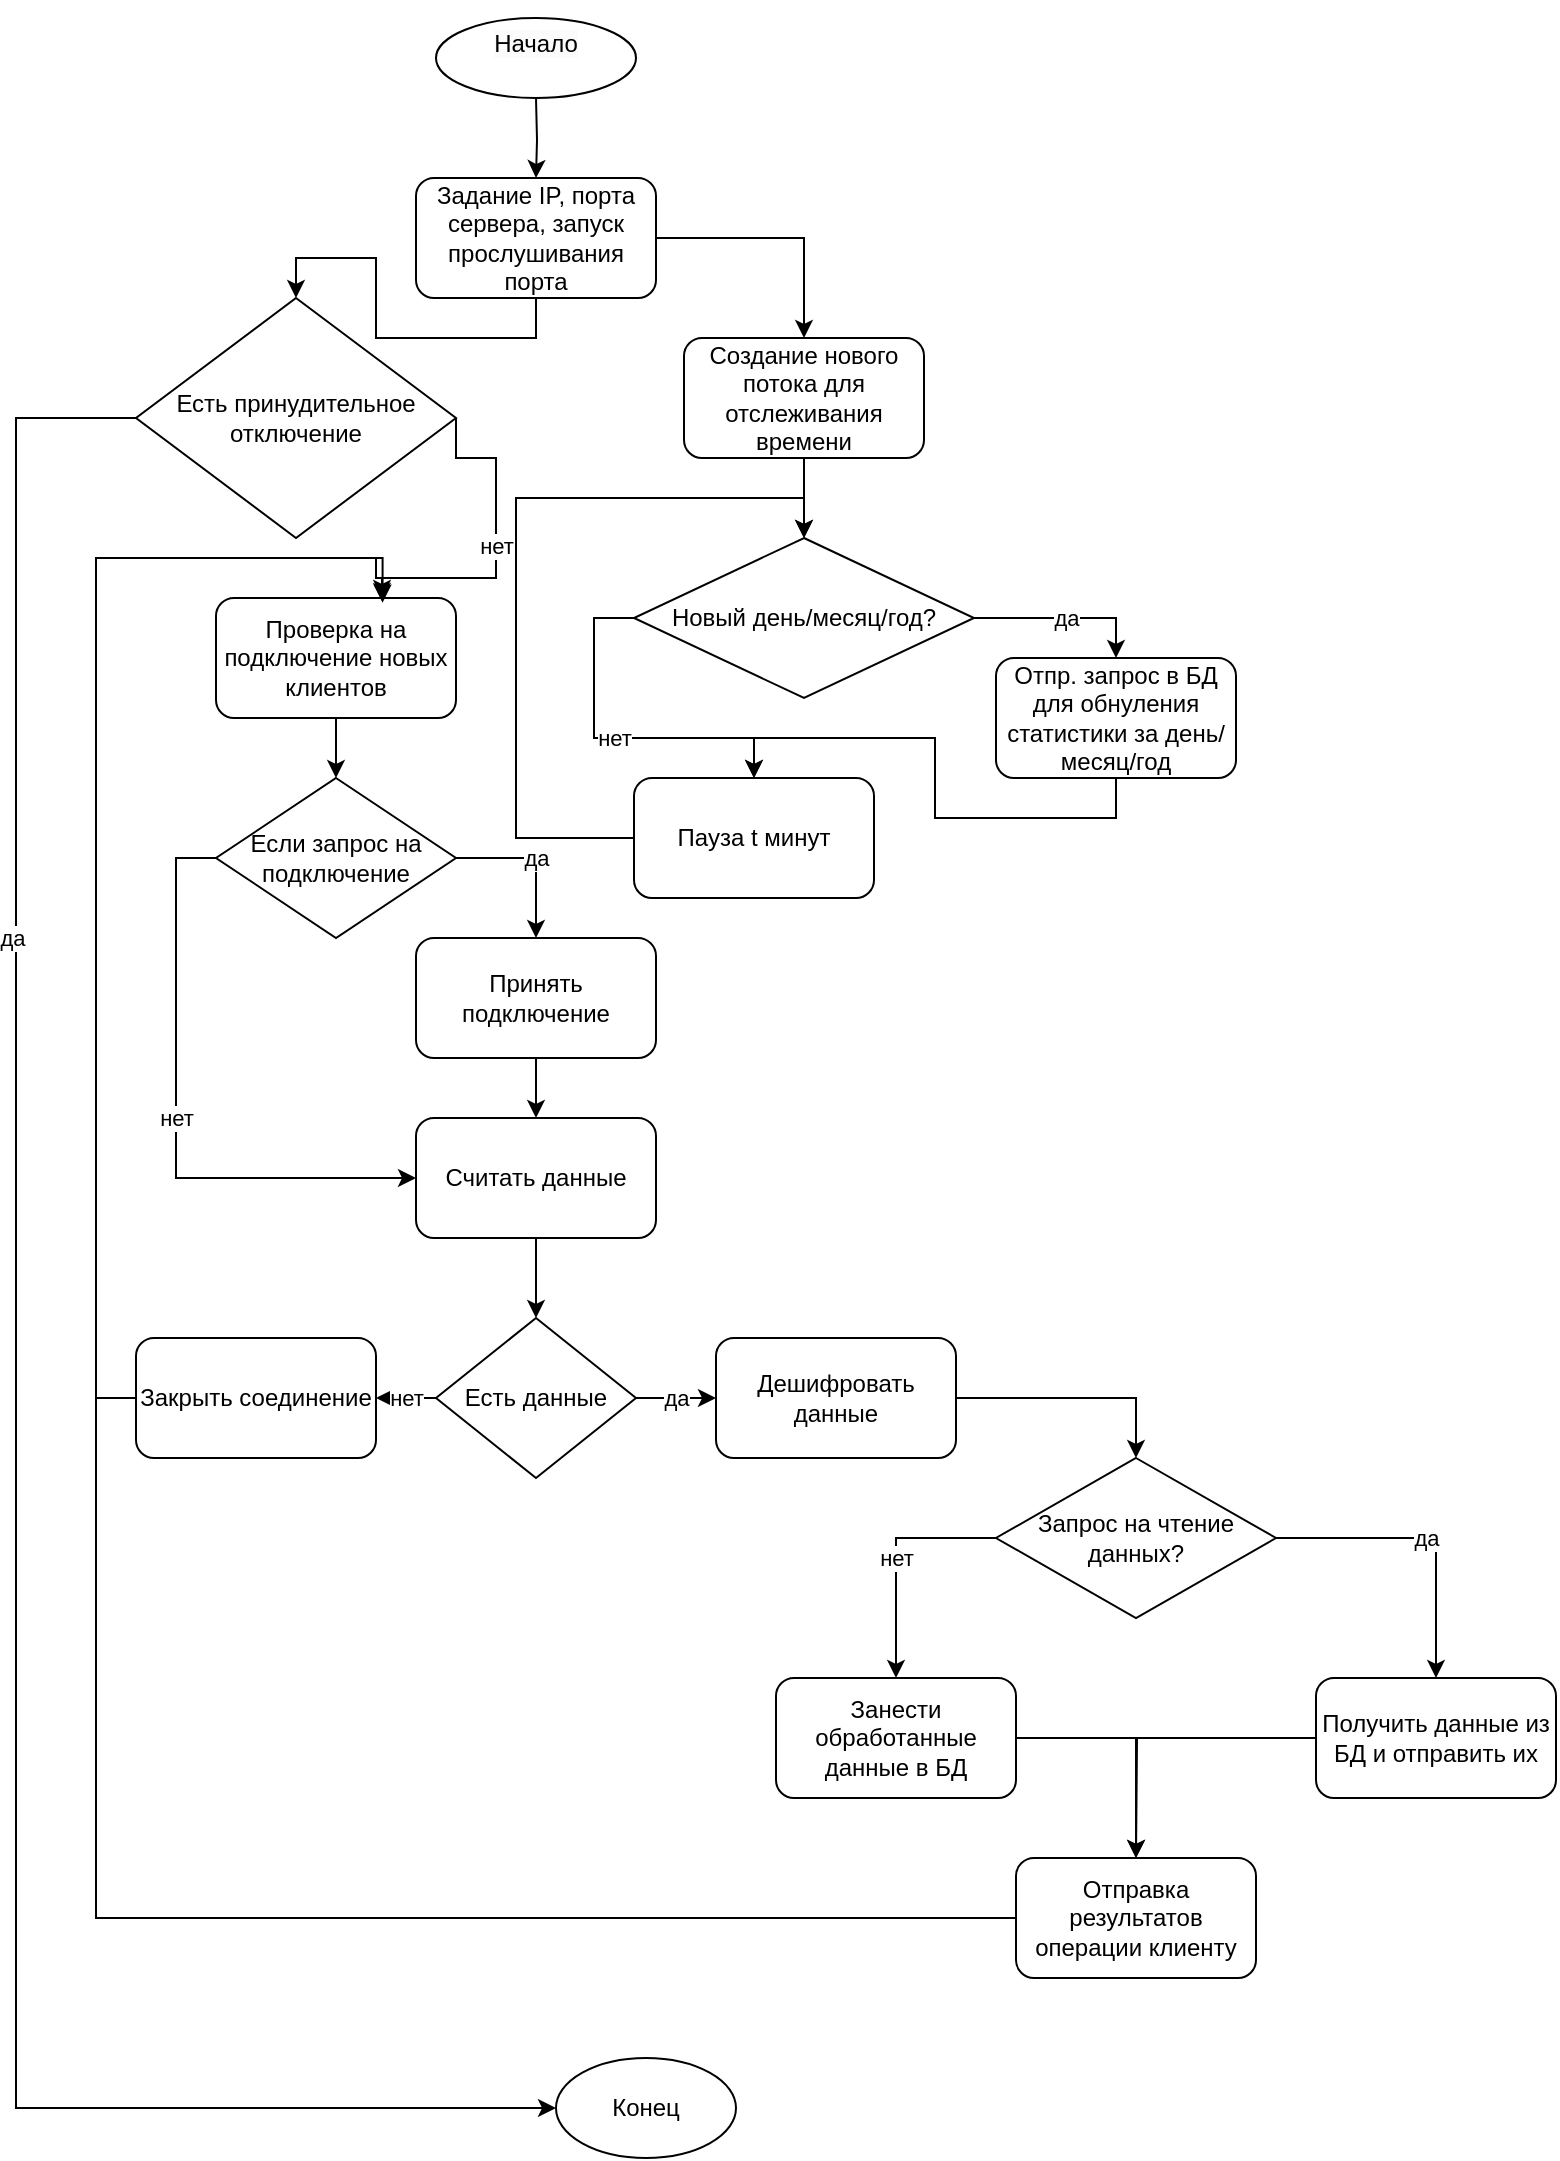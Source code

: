 <mxfile version="24.6.2" type="device">
  <diagram id="C5RBs43oDa-KdzZeNtuy" name="Page-1">
    <mxGraphModel dx="1848" dy="1097" grid="1" gridSize="10" guides="1" tooltips="1" connect="1" arrows="1" fold="1" page="1" pageScale="1" pageWidth="827" pageHeight="1169" math="0" shadow="0">
      <root>
        <mxCell id="WIyWlLk6GJQsqaUBKTNV-0" />
        <mxCell id="WIyWlLk6GJQsqaUBKTNV-1" parent="WIyWlLk6GJQsqaUBKTNV-0" />
        <mxCell id="eoVzd0xZzj3dW_P1Rdvw-1" style="edgeStyle=orthogonalEdgeStyle;rounded=0;orthogonalLoop=1;jettySize=auto;html=1;exitX=0.5;exitY=1;exitDx=0;exitDy=0;entryX=0.5;entryY=0;entryDx=0;entryDy=0;" parent="WIyWlLk6GJQsqaUBKTNV-1" target="eoVzd0xZzj3dW_P1Rdvw-0" edge="1">
          <mxGeometry relative="1" as="geometry">
            <mxPoint x="300" y="50" as="sourcePoint" />
          </mxGeometry>
        </mxCell>
        <mxCell id="eoVzd0xZzj3dW_P1Rdvw-4" style="edgeStyle=orthogonalEdgeStyle;rounded=0;orthogonalLoop=1;jettySize=auto;html=1;exitX=1;exitY=0.5;exitDx=0;exitDy=0;entryX=0.5;entryY=0;entryDx=0;entryDy=0;" parent="WIyWlLk6GJQsqaUBKTNV-1" source="eoVzd0xZzj3dW_P1Rdvw-0" target="eoVzd0xZzj3dW_P1Rdvw-3" edge="1">
          <mxGeometry relative="1" as="geometry" />
        </mxCell>
        <mxCell id="eoVzd0xZzj3dW_P1Rdvw-15" style="edgeStyle=orthogonalEdgeStyle;rounded=0;orthogonalLoop=1;jettySize=auto;html=1;exitX=0.5;exitY=1;exitDx=0;exitDy=0;entryX=0.5;entryY=0;entryDx=0;entryDy=0;" parent="WIyWlLk6GJQsqaUBKTNV-1" source="eoVzd0xZzj3dW_P1Rdvw-0" target="eoVzd0xZzj3dW_P1Rdvw-14" edge="1">
          <mxGeometry relative="1" as="geometry" />
        </mxCell>
        <mxCell id="eoVzd0xZzj3dW_P1Rdvw-0" value="Задание IP, порта сервера, запуск прослушивания порта" style="rounded=1;whiteSpace=wrap;html=1;" parent="WIyWlLk6GJQsqaUBKTNV-1" vertex="1">
          <mxGeometry x="240" y="90" width="120" height="60" as="geometry" />
        </mxCell>
        <mxCell id="eoVzd0xZzj3dW_P1Rdvw-6" style="edgeStyle=orthogonalEdgeStyle;rounded=0;orthogonalLoop=1;jettySize=auto;html=1;exitX=0.5;exitY=1;exitDx=0;exitDy=0;entryX=0.5;entryY=0;entryDx=0;entryDy=0;" parent="WIyWlLk6GJQsqaUBKTNV-1" source="eoVzd0xZzj3dW_P1Rdvw-3" target="eoVzd0xZzj3dW_P1Rdvw-5" edge="1">
          <mxGeometry relative="1" as="geometry" />
        </mxCell>
        <mxCell id="eoVzd0xZzj3dW_P1Rdvw-3" value="Создание нового потока для отслеживания времени" style="rounded=1;whiteSpace=wrap;html=1;" parent="WIyWlLk6GJQsqaUBKTNV-1" vertex="1">
          <mxGeometry x="374" y="170" width="120" height="60" as="geometry" />
        </mxCell>
        <mxCell id="eoVzd0xZzj3dW_P1Rdvw-8" value="да" style="edgeStyle=orthogonalEdgeStyle;rounded=0;orthogonalLoop=1;jettySize=auto;html=1;exitX=1;exitY=0.5;exitDx=0;exitDy=0;entryX=0.5;entryY=0;entryDx=0;entryDy=0;" parent="WIyWlLk6GJQsqaUBKTNV-1" source="eoVzd0xZzj3dW_P1Rdvw-5" target="eoVzd0xZzj3dW_P1Rdvw-7" edge="1">
          <mxGeometry relative="1" as="geometry" />
        </mxCell>
        <mxCell id="eoVzd0xZzj3dW_P1Rdvw-11" value="нет" style="edgeStyle=orthogonalEdgeStyle;rounded=0;orthogonalLoop=1;jettySize=auto;html=1;exitX=0;exitY=0.5;exitDx=0;exitDy=0;entryX=0.5;entryY=0;entryDx=0;entryDy=0;" parent="WIyWlLk6GJQsqaUBKTNV-1" source="eoVzd0xZzj3dW_P1Rdvw-5" target="eoVzd0xZzj3dW_P1Rdvw-9" edge="1">
          <mxGeometry relative="1" as="geometry">
            <Array as="points">
              <mxPoint x="329" y="310" />
              <mxPoint x="329" y="370" />
              <mxPoint x="409" y="370" />
            </Array>
          </mxGeometry>
        </mxCell>
        <mxCell id="eoVzd0xZzj3dW_P1Rdvw-5" value="Новый день/месяц/год?" style="rhombus;whiteSpace=wrap;html=1;" parent="WIyWlLk6GJQsqaUBKTNV-1" vertex="1">
          <mxGeometry x="349" y="270" width="170" height="80" as="geometry" />
        </mxCell>
        <mxCell id="eoVzd0xZzj3dW_P1Rdvw-10" style="edgeStyle=orthogonalEdgeStyle;rounded=0;orthogonalLoop=1;jettySize=auto;html=1;exitX=0.5;exitY=1;exitDx=0;exitDy=0;entryX=0.5;entryY=0;entryDx=0;entryDy=0;" parent="WIyWlLk6GJQsqaUBKTNV-1" source="eoVzd0xZzj3dW_P1Rdvw-7" target="eoVzd0xZzj3dW_P1Rdvw-9" edge="1">
          <mxGeometry relative="1" as="geometry" />
        </mxCell>
        <mxCell id="eoVzd0xZzj3dW_P1Rdvw-7" value="Отпр. запрос в БД для обнуления статистики за день/месяц/год" style="rounded=1;whiteSpace=wrap;html=1;" parent="WIyWlLk6GJQsqaUBKTNV-1" vertex="1">
          <mxGeometry x="530" y="330" width="120" height="60" as="geometry" />
        </mxCell>
        <mxCell id="eoVzd0xZzj3dW_P1Rdvw-13" style="edgeStyle=orthogonalEdgeStyle;rounded=0;orthogonalLoop=1;jettySize=auto;html=1;exitX=0;exitY=0.5;exitDx=0;exitDy=0;entryX=0.5;entryY=0;entryDx=0;entryDy=0;" parent="WIyWlLk6GJQsqaUBKTNV-1" source="eoVzd0xZzj3dW_P1Rdvw-9" target="eoVzd0xZzj3dW_P1Rdvw-5" edge="1">
          <mxGeometry relative="1" as="geometry">
            <Array as="points">
              <mxPoint x="290" y="420" />
              <mxPoint x="290" y="250" />
              <mxPoint x="434" y="250" />
            </Array>
          </mxGeometry>
        </mxCell>
        <mxCell id="eoVzd0xZzj3dW_P1Rdvw-9" value="Пауза t минут" style="rounded=1;whiteSpace=wrap;html=1;" parent="WIyWlLk6GJQsqaUBKTNV-1" vertex="1">
          <mxGeometry x="349" y="390" width="120" height="60" as="geometry" />
        </mxCell>
        <mxCell id="2-pc4BxDCixoqC6qPAcA-3" style="edgeStyle=orthogonalEdgeStyle;rounded=0;orthogonalLoop=1;jettySize=auto;html=1;exitX=0;exitY=0.5;exitDx=0;exitDy=0;" edge="1" parent="WIyWlLk6GJQsqaUBKTNV-1" source="eoVzd0xZzj3dW_P1Rdvw-14" target="2-pc4BxDCixoqC6qPAcA-2">
          <mxGeometry relative="1" as="geometry">
            <Array as="points">
              <mxPoint x="40" y="210" />
              <mxPoint x="40" y="1055" />
            </Array>
          </mxGeometry>
        </mxCell>
        <mxCell id="2-pc4BxDCixoqC6qPAcA-4" value="да" style="edgeLabel;html=1;align=center;verticalAlign=middle;resizable=0;points=[];" vertex="1" connectable="0" parent="2-pc4BxDCixoqC6qPAcA-3">
          <mxGeometry x="-0.456" y="-2" relative="1" as="geometry">
            <mxPoint as="offset" />
          </mxGeometry>
        </mxCell>
        <mxCell id="eoVzd0xZzj3dW_P1Rdvw-14" value="Есть принудительное отключение" style="rhombus;whiteSpace=wrap;html=1;" parent="WIyWlLk6GJQsqaUBKTNV-1" vertex="1">
          <mxGeometry x="100" y="150" width="160" height="120" as="geometry" />
        </mxCell>
        <mxCell id="eoVzd0xZzj3dW_P1Rdvw-20" style="edgeStyle=orthogonalEdgeStyle;rounded=0;orthogonalLoop=1;jettySize=auto;html=1;exitX=0.5;exitY=1;exitDx=0;exitDy=0;entryX=0.5;entryY=0;entryDx=0;entryDy=0;" parent="WIyWlLk6GJQsqaUBKTNV-1" source="eoVzd0xZzj3dW_P1Rdvw-16" target="eoVzd0xZzj3dW_P1Rdvw-19" edge="1">
          <mxGeometry relative="1" as="geometry" />
        </mxCell>
        <mxCell id="eoVzd0xZzj3dW_P1Rdvw-16" value="Проверка на подключение новых клиентов" style="rounded=1;whiteSpace=wrap;html=1;" parent="WIyWlLk6GJQsqaUBKTNV-1" vertex="1">
          <mxGeometry x="140" y="300" width="120" height="60" as="geometry" />
        </mxCell>
        <mxCell id="eoVzd0xZzj3dW_P1Rdvw-18" value="нет" style="edgeStyle=orthogonalEdgeStyle;rounded=0;orthogonalLoop=1;jettySize=auto;html=1;exitX=1;exitY=0.5;exitDx=0;exitDy=0;" parent="WIyWlLk6GJQsqaUBKTNV-1" source="eoVzd0xZzj3dW_P1Rdvw-14" edge="1">
          <mxGeometry relative="1" as="geometry">
            <Array as="points">
              <mxPoint x="280" y="230" />
              <mxPoint x="280" y="290" />
              <mxPoint x="223" y="290" />
            </Array>
            <mxPoint x="223" y="300" as="targetPoint" />
          </mxGeometry>
        </mxCell>
        <mxCell id="eoVzd0xZzj3dW_P1Rdvw-22" value="да" style="edgeStyle=orthogonalEdgeStyle;rounded=0;orthogonalLoop=1;jettySize=auto;html=1;exitX=1;exitY=0.5;exitDx=0;exitDy=0;entryX=0.5;entryY=0;entryDx=0;entryDy=0;" parent="WIyWlLk6GJQsqaUBKTNV-1" source="eoVzd0xZzj3dW_P1Rdvw-19" target="eoVzd0xZzj3dW_P1Rdvw-21" edge="1">
          <mxGeometry relative="1" as="geometry" />
        </mxCell>
        <mxCell id="eoVzd0xZzj3dW_P1Rdvw-25" value="нет" style="edgeStyle=orthogonalEdgeStyle;rounded=0;orthogonalLoop=1;jettySize=auto;html=1;exitX=0;exitY=0.5;exitDx=0;exitDy=0;entryX=0;entryY=0.5;entryDx=0;entryDy=0;" parent="WIyWlLk6GJQsqaUBKTNV-1" source="eoVzd0xZzj3dW_P1Rdvw-19" target="eoVzd0xZzj3dW_P1Rdvw-23" edge="1">
          <mxGeometry relative="1" as="geometry" />
        </mxCell>
        <mxCell id="eoVzd0xZzj3dW_P1Rdvw-19" value="Если запрос на подключение" style="rhombus;whiteSpace=wrap;html=1;" parent="WIyWlLk6GJQsqaUBKTNV-1" vertex="1">
          <mxGeometry x="140" y="390" width="120" height="80" as="geometry" />
        </mxCell>
        <mxCell id="eoVzd0xZzj3dW_P1Rdvw-24" style="edgeStyle=orthogonalEdgeStyle;rounded=0;orthogonalLoop=1;jettySize=auto;html=1;exitX=0.5;exitY=1;exitDx=0;exitDy=0;entryX=0.5;entryY=0;entryDx=0;entryDy=0;" parent="WIyWlLk6GJQsqaUBKTNV-1" source="eoVzd0xZzj3dW_P1Rdvw-21" target="eoVzd0xZzj3dW_P1Rdvw-23" edge="1">
          <mxGeometry relative="1" as="geometry" />
        </mxCell>
        <mxCell id="eoVzd0xZzj3dW_P1Rdvw-21" value="Принять подключение" style="rounded=1;whiteSpace=wrap;html=1;" parent="WIyWlLk6GJQsqaUBKTNV-1" vertex="1">
          <mxGeometry x="240" y="470" width="120" height="60" as="geometry" />
        </mxCell>
        <mxCell id="eoVzd0xZzj3dW_P1Rdvw-32" value="" style="edgeStyle=orthogonalEdgeStyle;rounded=0;orthogonalLoop=1;jettySize=auto;html=1;" parent="WIyWlLk6GJQsqaUBKTNV-1" source="eoVzd0xZzj3dW_P1Rdvw-23" target="eoVzd0xZzj3dW_P1Rdvw-30" edge="1">
          <mxGeometry relative="1" as="geometry" />
        </mxCell>
        <mxCell id="eoVzd0xZzj3dW_P1Rdvw-23" value="Считать данные" style="rounded=1;whiteSpace=wrap;html=1;" parent="WIyWlLk6GJQsqaUBKTNV-1" vertex="1">
          <mxGeometry x="240" y="560" width="120" height="60" as="geometry" />
        </mxCell>
        <mxCell id="eoVzd0xZzj3dW_P1Rdvw-34" value="да" style="edgeStyle=orthogonalEdgeStyle;rounded=0;orthogonalLoop=1;jettySize=auto;html=1;" parent="WIyWlLk6GJQsqaUBKTNV-1" source="eoVzd0xZzj3dW_P1Rdvw-30" target="eoVzd0xZzj3dW_P1Rdvw-33" edge="1">
          <mxGeometry relative="1" as="geometry" />
        </mxCell>
        <mxCell id="eoVzd0xZzj3dW_P1Rdvw-37" value="нет" style="edgeStyle=orthogonalEdgeStyle;rounded=0;orthogonalLoop=1;jettySize=auto;html=1;" parent="WIyWlLk6GJQsqaUBKTNV-1" source="eoVzd0xZzj3dW_P1Rdvw-30" target="eoVzd0xZzj3dW_P1Rdvw-35" edge="1">
          <mxGeometry relative="1" as="geometry" />
        </mxCell>
        <mxCell id="eoVzd0xZzj3dW_P1Rdvw-30" value="Есть данные" style="rhombus;whiteSpace=wrap;html=1;" parent="WIyWlLk6GJQsqaUBKTNV-1" vertex="1">
          <mxGeometry x="250" y="660" width="100" height="80" as="geometry" />
        </mxCell>
        <mxCell id="eoVzd0xZzj3dW_P1Rdvw-41" style="edgeStyle=orthogonalEdgeStyle;rounded=0;orthogonalLoop=1;jettySize=auto;html=1;exitX=1;exitY=0.5;exitDx=0;exitDy=0;entryX=0.5;entryY=0;entryDx=0;entryDy=0;" parent="WIyWlLk6GJQsqaUBKTNV-1" source="eoVzd0xZzj3dW_P1Rdvw-33" target="eoVzd0xZzj3dW_P1Rdvw-40" edge="1">
          <mxGeometry relative="1" as="geometry" />
        </mxCell>
        <mxCell id="eoVzd0xZzj3dW_P1Rdvw-33" value="Дешифровать данные" style="rounded=1;whiteSpace=wrap;html=1;" parent="WIyWlLk6GJQsqaUBKTNV-1" vertex="1">
          <mxGeometry x="390" y="670" width="120" height="60" as="geometry" />
        </mxCell>
        <mxCell id="eoVzd0xZzj3dW_P1Rdvw-39" style="edgeStyle=orthogonalEdgeStyle;rounded=0;orthogonalLoop=1;jettySize=auto;html=1;exitX=0;exitY=0.5;exitDx=0;exitDy=0;entryX=0.692;entryY=0.026;entryDx=0;entryDy=0;entryPerimeter=0;" parent="WIyWlLk6GJQsqaUBKTNV-1" source="eoVzd0xZzj3dW_P1Rdvw-35" edge="1" target="eoVzd0xZzj3dW_P1Rdvw-16">
          <mxGeometry relative="1" as="geometry">
            <mxPoint x="250" y="290" as="targetPoint" />
            <Array as="points">
              <mxPoint x="80" y="700" />
              <mxPoint x="80" y="280" />
              <mxPoint x="220" y="280" />
              <mxPoint x="220" y="290" />
              <mxPoint x="223" y="290" />
            </Array>
          </mxGeometry>
        </mxCell>
        <mxCell id="eoVzd0xZzj3dW_P1Rdvw-35" value="Закрыть соединение" style="rounded=1;whiteSpace=wrap;html=1;" parent="WIyWlLk6GJQsqaUBKTNV-1" vertex="1">
          <mxGeometry x="100" y="670" width="120" height="60" as="geometry" />
        </mxCell>
        <mxCell id="eoVzd0xZzj3dW_P1Rdvw-43" value="да" style="edgeStyle=orthogonalEdgeStyle;rounded=0;orthogonalLoop=1;jettySize=auto;html=1;exitX=1;exitY=0.5;exitDx=0;exitDy=0;entryX=0.5;entryY=0;entryDx=0;entryDy=0;" parent="WIyWlLk6GJQsqaUBKTNV-1" source="eoVzd0xZzj3dW_P1Rdvw-40" target="eoVzd0xZzj3dW_P1Rdvw-42" edge="1">
          <mxGeometry relative="1" as="geometry" />
        </mxCell>
        <mxCell id="eoVzd0xZzj3dW_P1Rdvw-45" value="нет" style="edgeStyle=orthogonalEdgeStyle;rounded=0;orthogonalLoop=1;jettySize=auto;html=1;exitX=0;exitY=0.5;exitDx=0;exitDy=0;entryX=0.5;entryY=0;entryDx=0;entryDy=0;" parent="WIyWlLk6GJQsqaUBKTNV-1" source="eoVzd0xZzj3dW_P1Rdvw-40" target="eoVzd0xZzj3dW_P1Rdvw-44" edge="1">
          <mxGeometry relative="1" as="geometry" />
        </mxCell>
        <mxCell id="eoVzd0xZzj3dW_P1Rdvw-40" value="Запрос на чтение данных?" style="rhombus;whiteSpace=wrap;html=1;" parent="WIyWlLk6GJQsqaUBKTNV-1" vertex="1">
          <mxGeometry x="530" y="730" width="140" height="80" as="geometry" />
        </mxCell>
        <mxCell id="eoVzd0xZzj3dW_P1Rdvw-47" style="edgeStyle=orthogonalEdgeStyle;rounded=0;orthogonalLoop=1;jettySize=auto;html=1;exitX=0;exitY=0.5;exitDx=0;exitDy=0;entryX=0.5;entryY=0;entryDx=0;entryDy=0;" parent="WIyWlLk6GJQsqaUBKTNV-1" source="eoVzd0xZzj3dW_P1Rdvw-42" target="eoVzd0xZzj3dW_P1Rdvw-46" edge="1">
          <mxGeometry relative="1" as="geometry" />
        </mxCell>
        <mxCell id="eoVzd0xZzj3dW_P1Rdvw-42" value="Получить данные из БД и отправить их" style="rounded=1;whiteSpace=wrap;html=1;" parent="WIyWlLk6GJQsqaUBKTNV-1" vertex="1">
          <mxGeometry x="690" y="840" width="120" height="60" as="geometry" />
        </mxCell>
        <mxCell id="eoVzd0xZzj3dW_P1Rdvw-48" style="edgeStyle=orthogonalEdgeStyle;rounded=0;orthogonalLoop=1;jettySize=auto;html=1;exitX=1;exitY=0.5;exitDx=0;exitDy=0;" parent="WIyWlLk6GJQsqaUBKTNV-1" source="eoVzd0xZzj3dW_P1Rdvw-44" edge="1">
          <mxGeometry relative="1" as="geometry">
            <mxPoint x="600" y="930" as="targetPoint" />
          </mxGeometry>
        </mxCell>
        <mxCell id="eoVzd0xZzj3dW_P1Rdvw-44" value="Занести обработанные данные в БД" style="rounded=1;whiteSpace=wrap;html=1;" parent="WIyWlLk6GJQsqaUBKTNV-1" vertex="1">
          <mxGeometry x="420" y="840" width="120" height="60" as="geometry" />
        </mxCell>
        <mxCell id="eoVzd0xZzj3dW_P1Rdvw-50" style="edgeStyle=orthogonalEdgeStyle;rounded=0;orthogonalLoop=1;jettySize=auto;html=1;exitX=0;exitY=0.5;exitDx=0;exitDy=0;entryX=0.694;entryY=0.039;entryDx=0;entryDy=0;entryPerimeter=0;" parent="WIyWlLk6GJQsqaUBKTNV-1" source="eoVzd0xZzj3dW_P1Rdvw-46" edge="1" target="eoVzd0xZzj3dW_P1Rdvw-16">
          <mxGeometry relative="1" as="geometry">
            <mxPoint x="80" y="310" as="targetPoint" />
            <Array as="points">
              <mxPoint x="80" y="960" />
              <mxPoint x="80" y="280" />
              <mxPoint x="223" y="280" />
            </Array>
          </mxGeometry>
        </mxCell>
        <mxCell id="eoVzd0xZzj3dW_P1Rdvw-46" value="Отправка результатов операции клиенту" style="rounded=1;whiteSpace=wrap;html=1;" parent="WIyWlLk6GJQsqaUBKTNV-1" vertex="1">
          <mxGeometry x="540" y="930" width="120" height="60" as="geometry" />
        </mxCell>
        <mxCell id="2-pc4BxDCixoqC6qPAcA-1" value="&#xa;&lt;span style=&quot;color: rgb(0, 0, 0); font-family: Helvetica; font-size: 12px; font-style: normal; font-variant-ligatures: normal; font-variant-caps: normal; font-weight: 400; letter-spacing: normal; orphans: 2; text-align: center; text-indent: 0px; text-transform: none; widows: 2; word-spacing: 0px; -webkit-text-stroke-width: 0px; white-space: normal; background-color: rgb(251, 251, 251); text-decoration-thickness: initial; text-decoration-style: initial; text-decoration-color: initial; display: inline !important; float: none;&quot;&gt;Начало&lt;/span&gt;&#xa;&#xa;" style="ellipse;whiteSpace=wrap;html=1;" vertex="1" parent="WIyWlLk6GJQsqaUBKTNV-1">
          <mxGeometry x="250" y="10" width="100" height="40" as="geometry" />
        </mxCell>
        <mxCell id="2-pc4BxDCixoqC6qPAcA-2" value="Конец" style="ellipse;whiteSpace=wrap;html=1;" vertex="1" parent="WIyWlLk6GJQsqaUBKTNV-1">
          <mxGeometry x="310" y="1030" width="90" height="50" as="geometry" />
        </mxCell>
      </root>
    </mxGraphModel>
  </diagram>
</mxfile>

